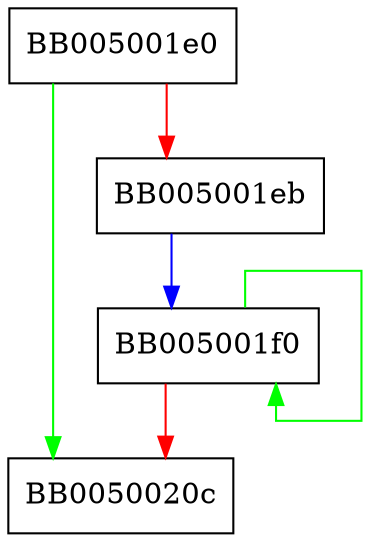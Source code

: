 digraph lcid_hash {
  node [shape="box"];
  graph [splines=ortho];
  BB005001e0 -> BB0050020c [color="green"];
  BB005001e0 -> BB005001eb [color="red"];
  BB005001eb -> BB005001f0 [color="blue"];
  BB005001f0 -> BB005001f0 [color="green"];
  BB005001f0 -> BB0050020c [color="red"];
}